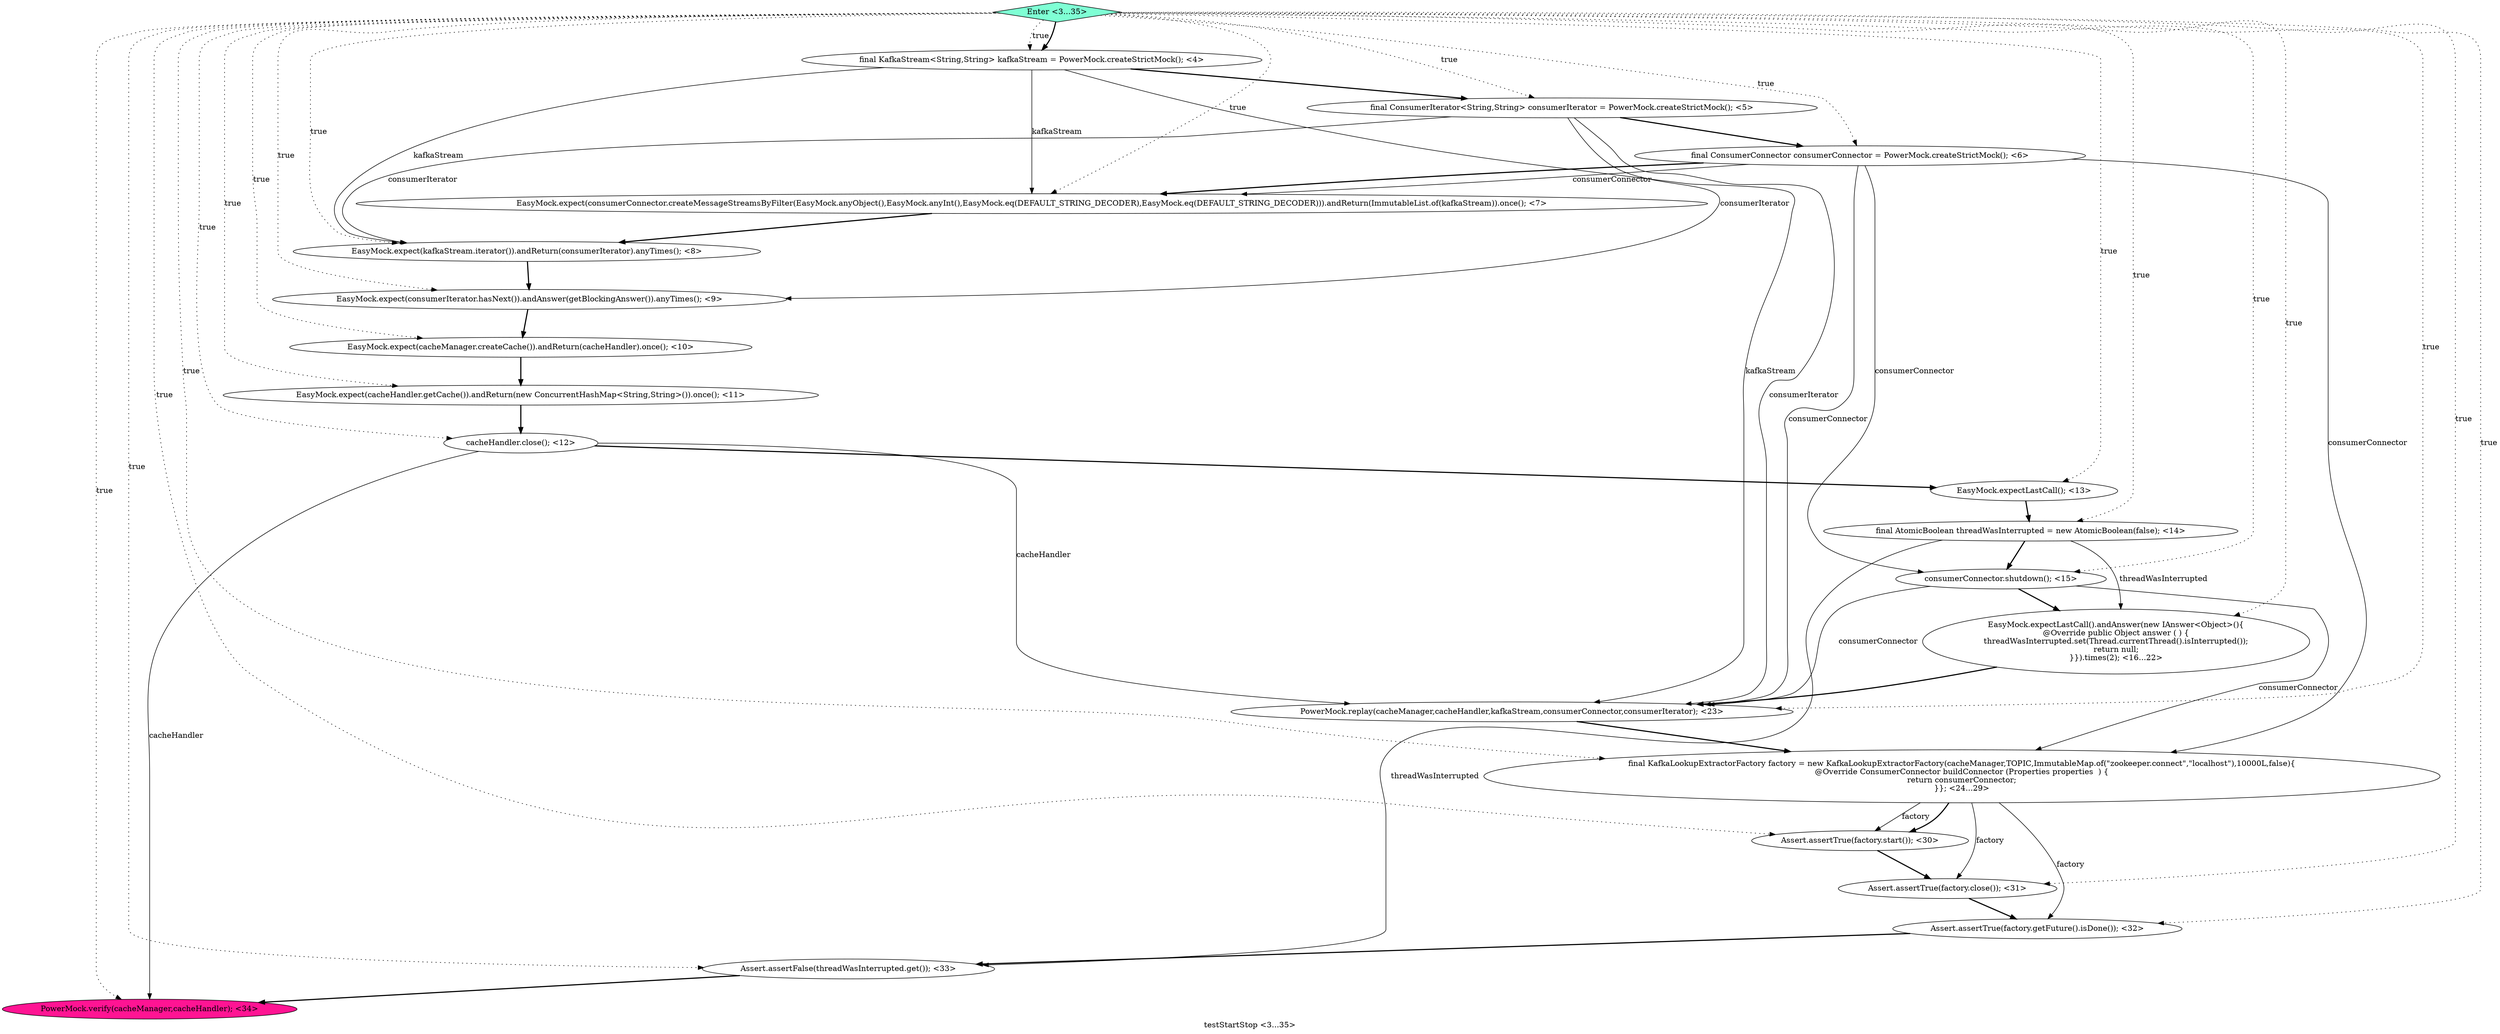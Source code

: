 digraph PDG {
label = "testStartStop <3...35>";
0.20 [style = filled, label = "Enter <3...35>", fillcolor = aquamarine, shape = diamond];
0.2 [style = filled, label = "final ConsumerConnector consumerConnector = PowerMock.createStrictMock(); <6>", fillcolor = white, shape = ellipse];
0.16 [style = filled, label = "Assert.assertTrue(factory.close()); <31>", fillcolor = white, shape = ellipse];
0.1 [style = filled, label = "final ConsumerIterator<String,String> consumerIterator = PowerMock.createStrictMock(); <5>", fillcolor = white, shape = ellipse];
0.13 [style = filled, label = "PowerMock.replay(cacheManager,cacheHandler,kafkaStream,consumerConnector,consumerIterator); <23>", fillcolor = white, shape = ellipse];
0.12 [style = filled, label = "EasyMock.expectLastCall().andAnswer(new IAnswer<Object>(){
@Override public Object answer ( ) {
threadWasInterrupted.set(Thread.currentThread().isInterrupted());
return null;
}}).times(2); <16...22>", fillcolor = white, shape = ellipse];
0.0 [style = filled, label = "final KafkaStream<String,String> kafkaStream = PowerMock.createStrictMock(); <4>", fillcolor = white, shape = ellipse];
0.11 [style = filled, label = "consumerConnector.shutdown(); <15>", fillcolor = white, shape = ellipse];
0.15 [style = filled, label = "Assert.assertTrue(factory.start()); <30>", fillcolor = white, shape = ellipse];
0.19 [style = filled, label = "PowerMock.verify(cacheManager,cacheHandler); <34>", fillcolor = deeppink, shape = ellipse];
0.8 [style = filled, label = "cacheHandler.close(); <12>", fillcolor = white, shape = ellipse];
0.7 [style = filled, label = "EasyMock.expect(cacheHandler.getCache()).andReturn(new ConcurrentHashMap<String,String>()).once(); <11>", fillcolor = white, shape = ellipse];
0.14 [style = filled, label = "final KafkaLookupExtractorFactory factory = new KafkaLookupExtractorFactory(cacheManager,TOPIC,ImmutableMap.of(\"zookeeper.connect\",\"localhost\"),10000L,false){
@Override ConsumerConnector buildConnector (Properties properties  ) {
return consumerConnector;
}}; <24...29>", fillcolor = white, shape = ellipse];
0.18 [style = filled, label = "Assert.assertFalse(threadWasInterrupted.get()); <33>", fillcolor = white, shape = ellipse];
0.5 [style = filled, label = "EasyMock.expect(consumerIterator.hasNext()).andAnswer(getBlockingAnswer()).anyTimes(); <9>", fillcolor = white, shape = ellipse];
0.3 [style = filled, label = "EasyMock.expect(consumerConnector.createMessageStreamsByFilter(EasyMock.anyObject(),EasyMock.anyInt(),EasyMock.eq(DEFAULT_STRING_DECODER),EasyMock.eq(DEFAULT_STRING_DECODER))).andReturn(ImmutableList.of(kafkaStream)).once(); <7>", fillcolor = white, shape = ellipse];
0.4 [style = filled, label = "EasyMock.expect(kafkaStream.iterator()).andReturn(consumerIterator).anyTimes(); <8>", fillcolor = white, shape = ellipse];
0.6 [style = filled, label = "EasyMock.expect(cacheManager.createCache()).andReturn(cacheHandler).once(); <10>", fillcolor = white, shape = ellipse];
0.10 [style = filled, label = "final AtomicBoolean threadWasInterrupted = new AtomicBoolean(false); <14>", fillcolor = white, shape = ellipse];
0.17 [style = filled, label = "Assert.assertTrue(factory.getFuture().isDone()); <32>", fillcolor = white, shape = ellipse];
0.9 [style = filled, label = "EasyMock.expectLastCall(); <13>", fillcolor = white, shape = ellipse];
0.0 -> 0.1 [style = bold, label=""];
0.0 -> 0.3 [style = solid, label="kafkaStream"];
0.0 -> 0.4 [style = solid, label="kafkaStream"];
0.0 -> 0.13 [style = solid, label="kafkaStream"];
0.1 -> 0.2 [style = bold, label=""];
0.1 -> 0.4 [style = solid, label="consumerIterator"];
0.1 -> 0.5 [style = solid, label="consumerIterator"];
0.1 -> 0.13 [style = solid, label="consumerIterator"];
0.2 -> 0.3 [style = solid, label="consumerConnector"];
0.2 -> 0.3 [style = bold, label=""];
0.2 -> 0.11 [style = solid, label="consumerConnector"];
0.2 -> 0.13 [style = solid, label="consumerConnector"];
0.2 -> 0.14 [style = solid, label="consumerConnector"];
0.3 -> 0.4 [style = bold, label=""];
0.4 -> 0.5 [style = bold, label=""];
0.5 -> 0.6 [style = bold, label=""];
0.6 -> 0.7 [style = bold, label=""];
0.7 -> 0.8 [style = bold, label=""];
0.8 -> 0.9 [style = bold, label=""];
0.8 -> 0.13 [style = solid, label="cacheHandler"];
0.8 -> 0.19 [style = solid, label="cacheHandler"];
0.9 -> 0.10 [style = bold, label=""];
0.10 -> 0.11 [style = bold, label=""];
0.10 -> 0.12 [style = solid, label="threadWasInterrupted"];
0.10 -> 0.18 [style = solid, label="threadWasInterrupted"];
0.11 -> 0.12 [style = bold, label=""];
0.11 -> 0.13 [style = solid, label="consumerConnector"];
0.11 -> 0.14 [style = solid, label="consumerConnector"];
0.12 -> 0.13 [style = bold, label=""];
0.13 -> 0.14 [style = bold, label=""];
0.14 -> 0.15 [style = solid, label="factory"];
0.14 -> 0.15 [style = bold, label=""];
0.14 -> 0.16 [style = solid, label="factory"];
0.14 -> 0.17 [style = solid, label="factory"];
0.15 -> 0.16 [style = bold, label=""];
0.16 -> 0.17 [style = bold, label=""];
0.17 -> 0.18 [style = bold, label=""];
0.18 -> 0.19 [style = bold, label=""];
0.20 -> 0.0 [style = dotted, label="true"];
0.20 -> 0.0 [style = bold, label=""];
0.20 -> 0.1 [style = dotted, label="true"];
0.20 -> 0.2 [style = dotted, label="true"];
0.20 -> 0.3 [style = dotted, label="true"];
0.20 -> 0.4 [style = dotted, label="true"];
0.20 -> 0.5 [style = dotted, label="true"];
0.20 -> 0.6 [style = dotted, label="true"];
0.20 -> 0.7 [style = dotted, label="true"];
0.20 -> 0.8 [style = dotted, label="true"];
0.20 -> 0.9 [style = dotted, label="true"];
0.20 -> 0.10 [style = dotted, label="true"];
0.20 -> 0.11 [style = dotted, label="true"];
0.20 -> 0.12 [style = dotted, label="true"];
0.20 -> 0.13 [style = dotted, label="true"];
0.20 -> 0.14 [style = dotted, label="true"];
0.20 -> 0.15 [style = dotted, label="true"];
0.20 -> 0.16 [style = dotted, label="true"];
0.20 -> 0.17 [style = dotted, label="true"];
0.20 -> 0.18 [style = dotted, label="true"];
0.20 -> 0.19 [style = dotted, label="true"];
}
